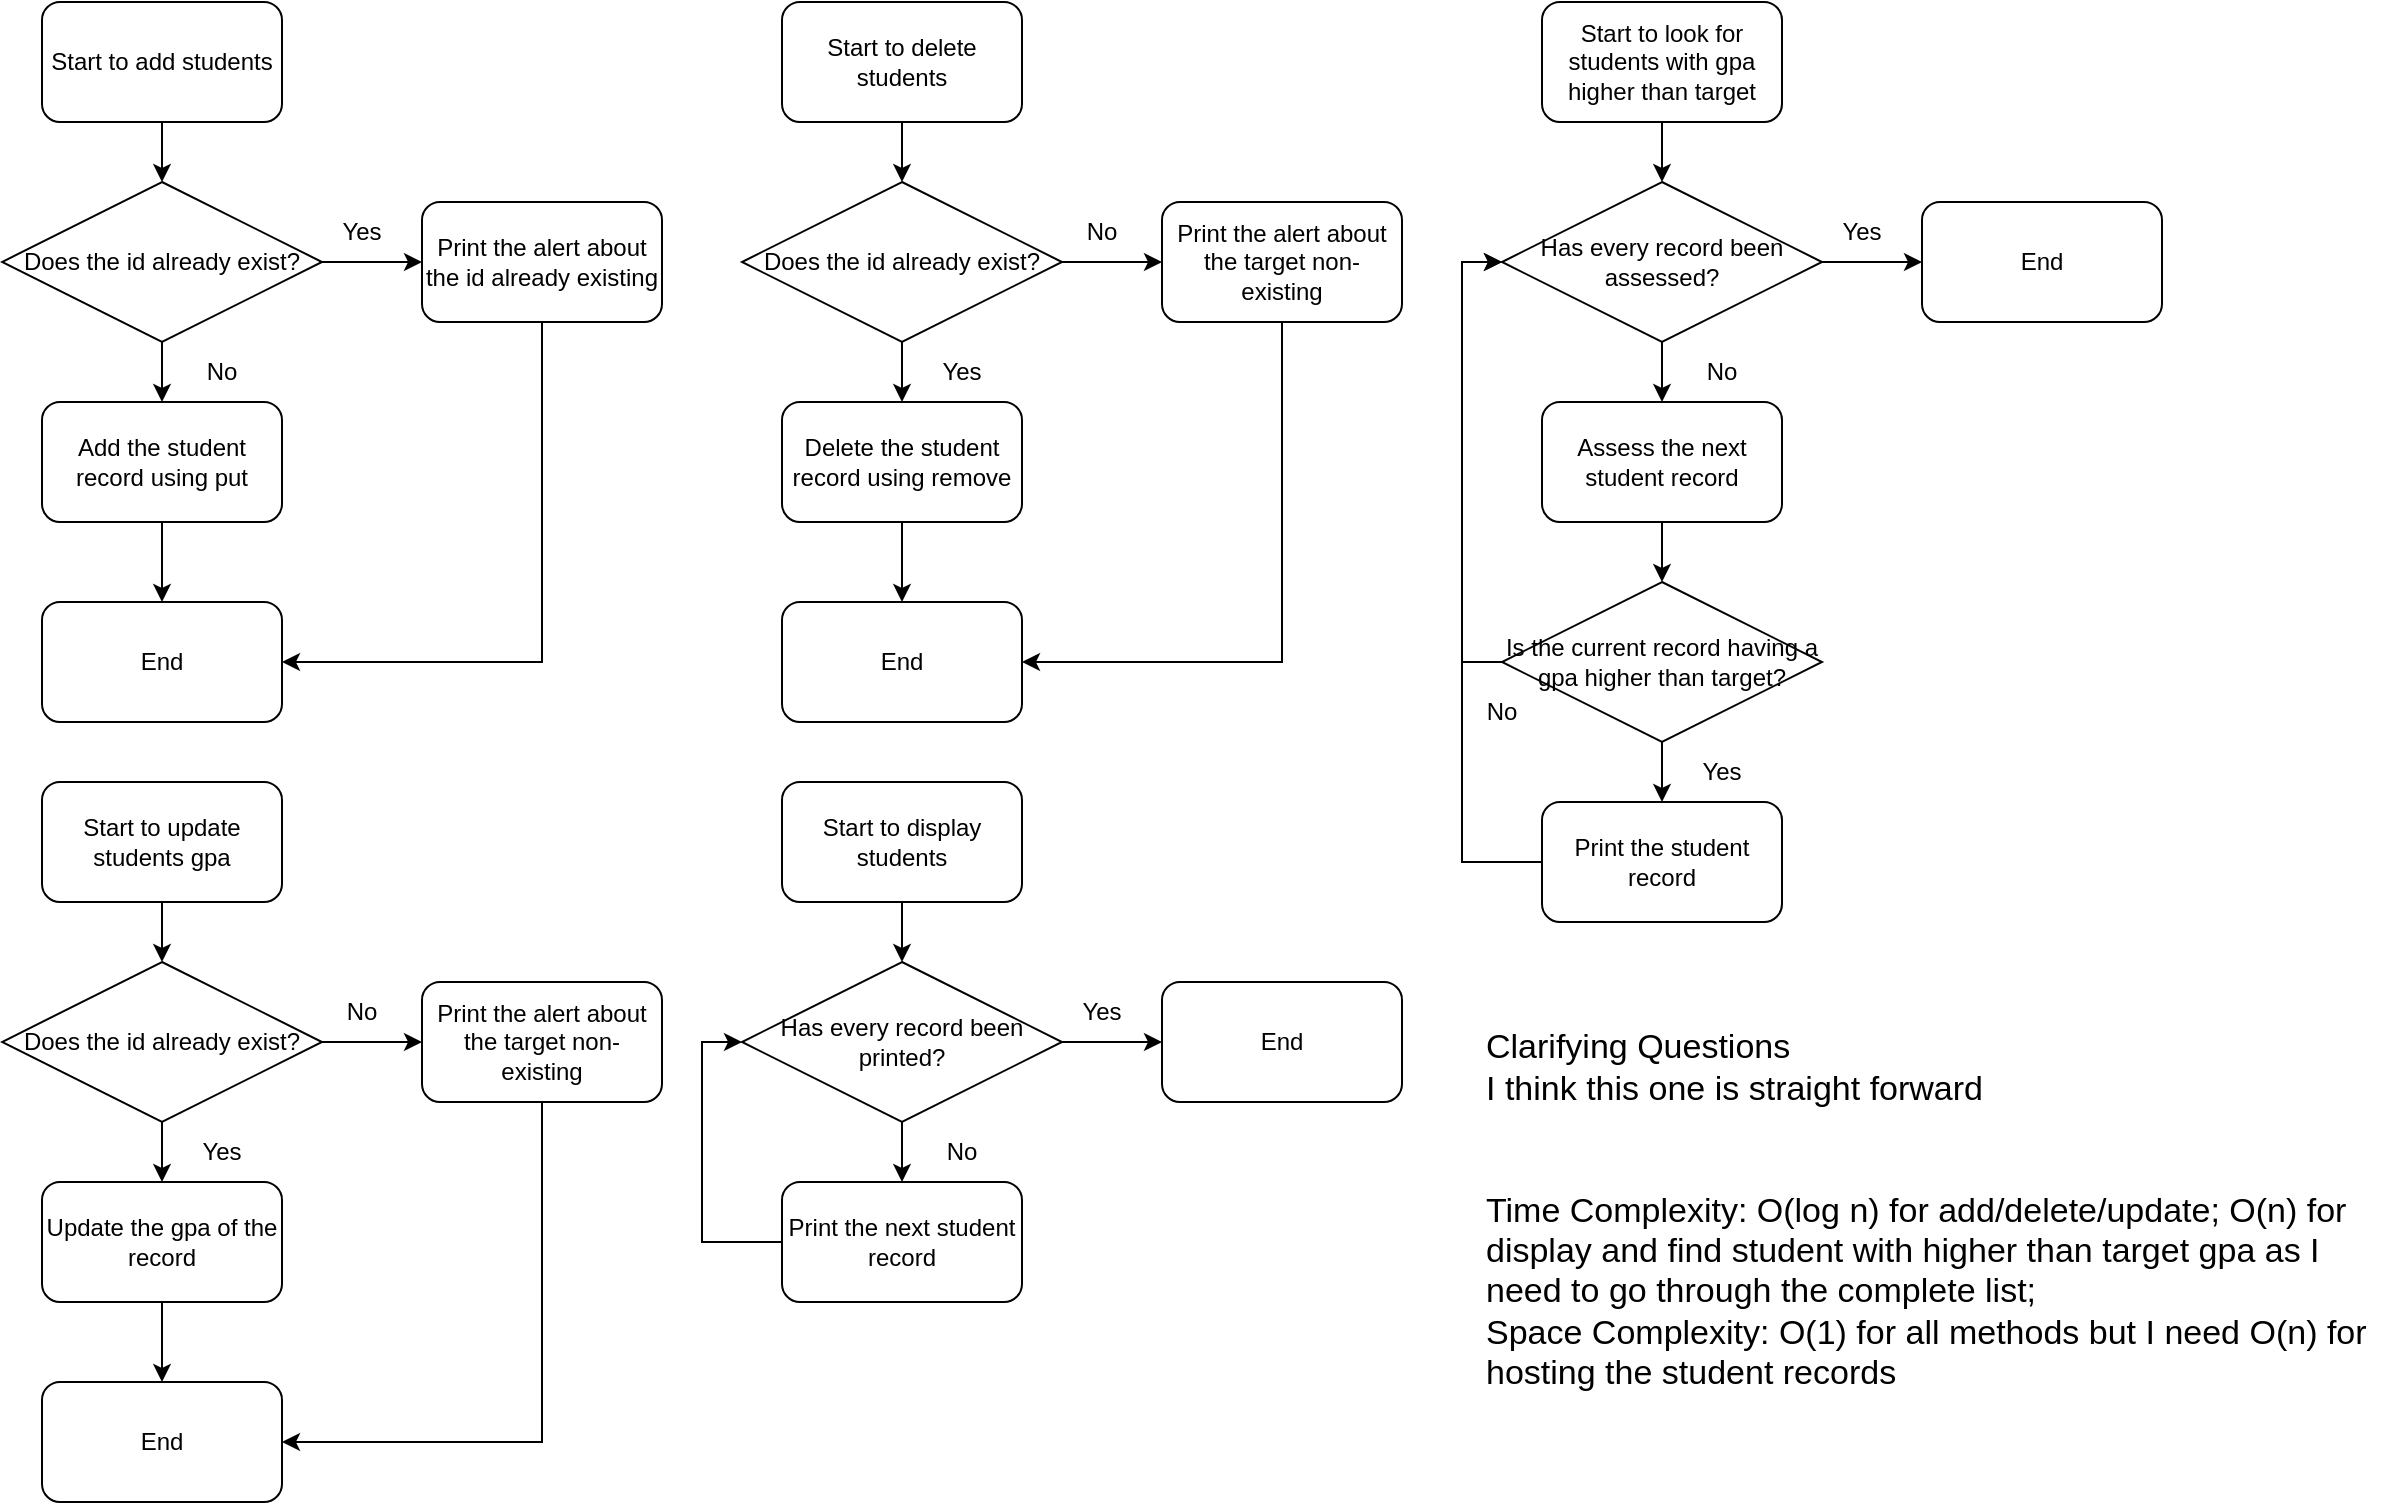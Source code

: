 <mxfile version="24.4.4" type="github">
  <diagram name="Page-1" id="L055mR8C02dLAZMHW5Az">
    <mxGraphModel dx="2412" dy="845" grid="1" gridSize="10" guides="1" tooltips="1" connect="1" arrows="1" fold="1" page="1" pageScale="1" pageWidth="850" pageHeight="1100" math="0" shadow="0">
      <root>
        <mxCell id="0" />
        <mxCell id="1" parent="0" />
        <mxCell id="yzBizzwuF44yqTxVhK1y-10" value="Start to delete students" style="rounded=1;whiteSpace=wrap;html=1;" parent="1" vertex="1">
          <mxGeometry x="250" y="40" width="120" height="60" as="geometry" />
        </mxCell>
        <mxCell id="yzBizzwuF44yqTxVhK1y-11" value="" style="edgeStyle=orthogonalEdgeStyle;rounded=0;orthogonalLoop=1;jettySize=auto;html=1;" parent="1" source="yzBizzwuF44yqTxVhK1y-12" edge="1">
          <mxGeometry relative="1" as="geometry">
            <mxPoint x="310" y="340" as="targetPoint" />
          </mxGeometry>
        </mxCell>
        <mxCell id="yzBizzwuF44yqTxVhK1y-12" value="Delete the student record using remove" style="rounded=1;whiteSpace=wrap;html=1;" parent="1" vertex="1">
          <mxGeometry x="250" y="240" width="120" height="60" as="geometry" />
        </mxCell>
        <mxCell id="yzBizzwuF44yqTxVhK1y-13" value="" style="edgeStyle=orthogonalEdgeStyle;rounded=0;orthogonalLoop=1;jettySize=auto;html=1;" parent="1" edge="1">
          <mxGeometry relative="1" as="geometry">
            <mxPoint x="310" y="400" as="sourcePoint" />
          </mxGeometry>
        </mxCell>
        <mxCell id="yzBizzwuF44yqTxVhK1y-17" value="End" style="whiteSpace=wrap;html=1;rounded=1;" parent="1" vertex="1">
          <mxGeometry x="250" y="340" width="120" height="60" as="geometry" />
        </mxCell>
        <mxCell id="yzBizzwuF44yqTxVhK1y-18" value="" style="edgeStyle=orthogonalEdgeStyle;rounded=0;orthogonalLoop=1;jettySize=auto;html=1;" parent="1" source="yzBizzwuF44yqTxVhK1y-20" target="yzBizzwuF44yqTxVhK1y-12" edge="1">
          <mxGeometry relative="1" as="geometry" />
        </mxCell>
        <mxCell id="yzBizzwuF44yqTxVhK1y-19" value="" style="edgeStyle=orthogonalEdgeStyle;rounded=0;orthogonalLoop=1;jettySize=auto;html=1;" parent="1" source="yzBizzwuF44yqTxVhK1y-20" target="yzBizzwuF44yqTxVhK1y-23" edge="1">
          <mxGeometry relative="1" as="geometry" />
        </mxCell>
        <mxCell id="yzBizzwuF44yqTxVhK1y-20" value="Does the id already exist?" style="rhombus;whiteSpace=wrap;html=1;" parent="1" vertex="1">
          <mxGeometry x="230" y="130" width="160" height="80" as="geometry" />
        </mxCell>
        <mxCell id="yzBizzwuF44yqTxVhK1y-21" value="" style="endArrow=classic;html=1;rounded=0;exitX=0.5;exitY=1;exitDx=0;exitDy=0;entryX=0.5;entryY=0;entryDx=0;entryDy=0;" parent="1" source="yzBizzwuF44yqTxVhK1y-10" target="yzBizzwuF44yqTxVhK1y-20" edge="1">
          <mxGeometry width="50" height="50" relative="1" as="geometry">
            <mxPoint x="430" y="360" as="sourcePoint" />
            <mxPoint x="480" y="310" as="targetPoint" />
          </mxGeometry>
        </mxCell>
        <mxCell id="yzBizzwuF44yqTxVhK1y-22" value="Yes" style="text;html=1;align=center;verticalAlign=middle;whiteSpace=wrap;rounded=0;" parent="1" vertex="1">
          <mxGeometry x="310" y="210" width="60" height="30" as="geometry" />
        </mxCell>
        <mxCell id="yzBizzwuF44yqTxVhK1y-23" value="Print the alert about the target non-existing" style="whiteSpace=wrap;html=1;rounded=1;" parent="1" vertex="1">
          <mxGeometry x="440" y="140" width="120" height="60" as="geometry" />
        </mxCell>
        <mxCell id="yzBizzwuF44yqTxVhK1y-24" value="" style="endArrow=classic;html=1;rounded=0;exitX=0.5;exitY=1;exitDx=0;exitDy=0;entryX=1;entryY=0.5;entryDx=0;entryDy=0;" parent="1" source="yzBizzwuF44yqTxVhK1y-23" target="yzBizzwuF44yqTxVhK1y-17" edge="1">
          <mxGeometry width="50" height="50" relative="1" as="geometry">
            <mxPoint x="430" y="360" as="sourcePoint" />
            <mxPoint x="480" y="310" as="targetPoint" />
            <Array as="points">
              <mxPoint x="500" y="370" />
            </Array>
          </mxGeometry>
        </mxCell>
        <mxCell id="yzBizzwuF44yqTxVhK1y-39" value="No" style="text;html=1;align=center;verticalAlign=middle;whiteSpace=wrap;rounded=0;" parent="1" vertex="1">
          <mxGeometry x="380" y="140" width="60" height="30" as="geometry" />
        </mxCell>
        <mxCell id="yzBizzwuF44yqTxVhK1y-49" value="&lt;font style=&quot;font-size: 17px;&quot;&gt;Clarifying Questions&lt;/font&gt;&lt;div style=&quot;&quot;&gt;&lt;span style=&quot;font-size: 17px;&quot;&gt;I think this one is straight forward&lt;/span&gt;&lt;/div&gt;" style="text;html=1;align=left;verticalAlign=middle;whiteSpace=wrap;rounded=0;" parent="1" vertex="1">
          <mxGeometry x="600" y="530" width="460" height="85" as="geometry" />
        </mxCell>
        <mxCell id="yzBizzwuF44yqTxVhK1y-50" value="&lt;span style=&quot;font-size: 17px;&quot;&gt;Time Complexity: O(log n) for add/delete/update; O(n) for display and find student with higher than target gpa as I need to go through the complete list;&lt;/span&gt;&lt;div&gt;&lt;span style=&quot;font-size: 17px;&quot;&gt;Space Complexity:&amp;nbsp;&lt;/span&gt;&lt;span style=&quot;font-size: 17px; background-color: initial;&quot;&gt;O(1) for&lt;/span&gt;&lt;span style=&quot;font-size: 17px; background-color: initial;&quot;&gt;&amp;nbsp;all methods but I need O(n) for hosting the student records&lt;/span&gt;&lt;/div&gt;" style="text;html=1;align=left;verticalAlign=middle;whiteSpace=wrap;rounded=0;" parent="1" vertex="1">
          <mxGeometry x="600" y="630" width="460" height="110" as="geometry" />
        </mxCell>
        <mxCell id="yzBizzwuF44yqTxVhK1y-51" value="Start to add students" style="rounded=1;whiteSpace=wrap;html=1;" parent="1" vertex="1">
          <mxGeometry x="-120" y="40" width="120" height="60" as="geometry" />
        </mxCell>
        <mxCell id="yzBizzwuF44yqTxVhK1y-52" value="" style="edgeStyle=orthogonalEdgeStyle;rounded=0;orthogonalLoop=1;jettySize=auto;html=1;" parent="1" source="yzBizzwuF44yqTxVhK1y-53" edge="1">
          <mxGeometry relative="1" as="geometry">
            <mxPoint x="-60" y="340" as="targetPoint" />
          </mxGeometry>
        </mxCell>
        <mxCell id="yzBizzwuF44yqTxVhK1y-53" value="Add the student record using put" style="rounded=1;whiteSpace=wrap;html=1;" parent="1" vertex="1">
          <mxGeometry x="-120" y="240" width="120" height="60" as="geometry" />
        </mxCell>
        <mxCell id="yzBizzwuF44yqTxVhK1y-58" value="End" style="whiteSpace=wrap;html=1;rounded=1;" parent="1" vertex="1">
          <mxGeometry x="-120" y="340" width="120" height="60" as="geometry" />
        </mxCell>
        <mxCell id="yzBizzwuF44yqTxVhK1y-59" value="" style="edgeStyle=orthogonalEdgeStyle;rounded=0;orthogonalLoop=1;jettySize=auto;html=1;" parent="1" source="yzBizzwuF44yqTxVhK1y-61" target="yzBizzwuF44yqTxVhK1y-53" edge="1">
          <mxGeometry relative="1" as="geometry" />
        </mxCell>
        <mxCell id="yzBizzwuF44yqTxVhK1y-60" value="" style="edgeStyle=orthogonalEdgeStyle;rounded=0;orthogonalLoop=1;jettySize=auto;html=1;" parent="1" source="yzBizzwuF44yqTxVhK1y-61" target="yzBizzwuF44yqTxVhK1y-64" edge="1">
          <mxGeometry relative="1" as="geometry" />
        </mxCell>
        <mxCell id="yzBizzwuF44yqTxVhK1y-61" value="Does the id already exist?" style="rhombus;whiteSpace=wrap;html=1;" parent="1" vertex="1">
          <mxGeometry x="-140" y="130" width="160" height="80" as="geometry" />
        </mxCell>
        <mxCell id="yzBizzwuF44yqTxVhK1y-62" value="" style="endArrow=classic;html=1;rounded=0;exitX=0.5;exitY=1;exitDx=0;exitDy=0;entryX=0.5;entryY=0;entryDx=0;entryDy=0;" parent="1" source="yzBizzwuF44yqTxVhK1y-51" target="yzBizzwuF44yqTxVhK1y-61" edge="1">
          <mxGeometry width="50" height="50" relative="1" as="geometry">
            <mxPoint x="60" y="360" as="sourcePoint" />
            <mxPoint x="110" y="310" as="targetPoint" />
          </mxGeometry>
        </mxCell>
        <mxCell id="yzBizzwuF44yqTxVhK1y-63" value="No" style="text;html=1;align=center;verticalAlign=middle;whiteSpace=wrap;rounded=0;" parent="1" vertex="1">
          <mxGeometry x="-60" y="210" width="60" height="30" as="geometry" />
        </mxCell>
        <mxCell id="yzBizzwuF44yqTxVhK1y-64" value="Print the alert about the id already existing" style="whiteSpace=wrap;html=1;rounded=1;" parent="1" vertex="1">
          <mxGeometry x="70" y="140" width="120" height="60" as="geometry" />
        </mxCell>
        <mxCell id="yzBizzwuF44yqTxVhK1y-65" value="" style="endArrow=classic;html=1;rounded=0;exitX=0.5;exitY=1;exitDx=0;exitDy=0;entryX=1;entryY=0.5;entryDx=0;entryDy=0;" parent="1" source="yzBizzwuF44yqTxVhK1y-64" target="yzBizzwuF44yqTxVhK1y-58" edge="1">
          <mxGeometry width="50" height="50" relative="1" as="geometry">
            <mxPoint x="60" y="360" as="sourcePoint" />
            <mxPoint x="110" y="310" as="targetPoint" />
            <Array as="points">
              <mxPoint x="130" y="370" />
            </Array>
          </mxGeometry>
        </mxCell>
        <mxCell id="yzBizzwuF44yqTxVhK1y-66" value="Yes" style="text;html=1;align=center;verticalAlign=middle;whiteSpace=wrap;rounded=0;" parent="1" vertex="1">
          <mxGeometry x="10" y="140" width="60" height="30" as="geometry" />
        </mxCell>
        <mxCell id="yzBizzwuF44yqTxVhK1y-68" value="Start to update students gpa" style="rounded=1;whiteSpace=wrap;html=1;" parent="1" vertex="1">
          <mxGeometry x="-120" y="430" width="120" height="60" as="geometry" />
        </mxCell>
        <mxCell id="yzBizzwuF44yqTxVhK1y-69" value="" style="edgeStyle=orthogonalEdgeStyle;rounded=0;orthogonalLoop=1;jettySize=auto;html=1;" parent="1" source="yzBizzwuF44yqTxVhK1y-70" edge="1">
          <mxGeometry relative="1" as="geometry">
            <mxPoint x="-60" y="730" as="targetPoint" />
          </mxGeometry>
        </mxCell>
        <mxCell id="yzBizzwuF44yqTxVhK1y-70" value="Update the gpa of the record" style="rounded=1;whiteSpace=wrap;html=1;" parent="1" vertex="1">
          <mxGeometry x="-120" y="630" width="120" height="60" as="geometry" />
        </mxCell>
        <mxCell id="yzBizzwuF44yqTxVhK1y-71" value="End" style="whiteSpace=wrap;html=1;rounded=1;" parent="1" vertex="1">
          <mxGeometry x="-120" y="730" width="120" height="60" as="geometry" />
        </mxCell>
        <mxCell id="yzBizzwuF44yqTxVhK1y-72" value="" style="edgeStyle=orthogonalEdgeStyle;rounded=0;orthogonalLoop=1;jettySize=auto;html=1;" parent="1" source="yzBizzwuF44yqTxVhK1y-74" target="yzBizzwuF44yqTxVhK1y-70" edge="1">
          <mxGeometry relative="1" as="geometry" />
        </mxCell>
        <mxCell id="yzBizzwuF44yqTxVhK1y-73" value="" style="edgeStyle=orthogonalEdgeStyle;rounded=0;orthogonalLoop=1;jettySize=auto;html=1;" parent="1" source="yzBizzwuF44yqTxVhK1y-74" target="yzBizzwuF44yqTxVhK1y-77" edge="1">
          <mxGeometry relative="1" as="geometry" />
        </mxCell>
        <mxCell id="yzBizzwuF44yqTxVhK1y-74" value="Does the id already exist?" style="rhombus;whiteSpace=wrap;html=1;" parent="1" vertex="1">
          <mxGeometry x="-140" y="520" width="160" height="80" as="geometry" />
        </mxCell>
        <mxCell id="yzBizzwuF44yqTxVhK1y-75" value="" style="endArrow=classic;html=1;rounded=0;exitX=0.5;exitY=1;exitDx=0;exitDy=0;entryX=0.5;entryY=0;entryDx=0;entryDy=0;" parent="1" source="yzBizzwuF44yqTxVhK1y-68" target="yzBizzwuF44yqTxVhK1y-74" edge="1">
          <mxGeometry width="50" height="50" relative="1" as="geometry">
            <mxPoint x="60" y="750" as="sourcePoint" />
            <mxPoint x="110" y="700" as="targetPoint" />
          </mxGeometry>
        </mxCell>
        <mxCell id="yzBizzwuF44yqTxVhK1y-76" value="Yes" style="text;html=1;align=center;verticalAlign=middle;whiteSpace=wrap;rounded=0;" parent="1" vertex="1">
          <mxGeometry x="-60" y="600" width="60" height="30" as="geometry" />
        </mxCell>
        <mxCell id="yzBizzwuF44yqTxVhK1y-77" value="Print the alert about the target non-existing" style="whiteSpace=wrap;html=1;rounded=1;" parent="1" vertex="1">
          <mxGeometry x="70" y="530" width="120" height="60" as="geometry" />
        </mxCell>
        <mxCell id="yzBizzwuF44yqTxVhK1y-78" value="" style="endArrow=classic;html=1;rounded=0;exitX=0.5;exitY=1;exitDx=0;exitDy=0;entryX=1;entryY=0.5;entryDx=0;entryDy=0;" parent="1" source="yzBizzwuF44yqTxVhK1y-77" target="yzBizzwuF44yqTxVhK1y-71" edge="1">
          <mxGeometry width="50" height="50" relative="1" as="geometry">
            <mxPoint x="60" y="750" as="sourcePoint" />
            <mxPoint x="110" y="700" as="targetPoint" />
            <Array as="points">
              <mxPoint x="130" y="760" />
            </Array>
          </mxGeometry>
        </mxCell>
        <mxCell id="yzBizzwuF44yqTxVhK1y-79" value="No" style="text;html=1;align=center;verticalAlign=middle;whiteSpace=wrap;rounded=0;" parent="1" vertex="1">
          <mxGeometry x="10" y="530" width="60" height="30" as="geometry" />
        </mxCell>
        <mxCell id="yzBizzwuF44yqTxVhK1y-80" value="Start to display students" style="rounded=1;whiteSpace=wrap;html=1;" parent="1" vertex="1">
          <mxGeometry x="250" y="430" width="120" height="60" as="geometry" />
        </mxCell>
        <mxCell id="yzBizzwuF44yqTxVhK1y-82" value="Print the next student record" style="rounded=1;whiteSpace=wrap;html=1;" parent="1" vertex="1">
          <mxGeometry x="250" y="630" width="120" height="60" as="geometry" />
        </mxCell>
        <mxCell id="yzBizzwuF44yqTxVhK1y-84" value="" style="edgeStyle=orthogonalEdgeStyle;rounded=0;orthogonalLoop=1;jettySize=auto;html=1;" parent="1" source="yzBizzwuF44yqTxVhK1y-86" target="yzBizzwuF44yqTxVhK1y-82" edge="1">
          <mxGeometry relative="1" as="geometry" />
        </mxCell>
        <mxCell id="yzBizzwuF44yqTxVhK1y-85" value="" style="edgeStyle=orthogonalEdgeStyle;rounded=0;orthogonalLoop=1;jettySize=auto;html=1;" parent="1" source="yzBizzwuF44yqTxVhK1y-86" target="yzBizzwuF44yqTxVhK1y-89" edge="1">
          <mxGeometry relative="1" as="geometry" />
        </mxCell>
        <mxCell id="yzBizzwuF44yqTxVhK1y-86" value="Has every record been printed?" style="rhombus;whiteSpace=wrap;html=1;" parent="1" vertex="1">
          <mxGeometry x="230" y="520" width="160" height="80" as="geometry" />
        </mxCell>
        <mxCell id="yzBizzwuF44yqTxVhK1y-87" value="" style="endArrow=classic;html=1;rounded=0;exitX=0.5;exitY=1;exitDx=0;exitDy=0;entryX=0.5;entryY=0;entryDx=0;entryDy=0;" parent="1" source="yzBizzwuF44yqTxVhK1y-80" target="yzBizzwuF44yqTxVhK1y-86" edge="1">
          <mxGeometry width="50" height="50" relative="1" as="geometry">
            <mxPoint x="430" y="750" as="sourcePoint" />
            <mxPoint x="480" y="700" as="targetPoint" />
          </mxGeometry>
        </mxCell>
        <mxCell id="yzBizzwuF44yqTxVhK1y-88" value="No" style="text;html=1;align=center;verticalAlign=middle;whiteSpace=wrap;rounded=0;" parent="1" vertex="1">
          <mxGeometry x="310" y="600" width="60" height="30" as="geometry" />
        </mxCell>
        <mxCell id="yzBizzwuF44yqTxVhK1y-89" value="End" style="whiteSpace=wrap;html=1;rounded=1;" parent="1" vertex="1">
          <mxGeometry x="440" y="530" width="120" height="60" as="geometry" />
        </mxCell>
        <mxCell id="yzBizzwuF44yqTxVhK1y-91" value="Yes" style="text;html=1;align=center;verticalAlign=middle;whiteSpace=wrap;rounded=0;" parent="1" vertex="1">
          <mxGeometry x="380" y="530" width="60" height="30" as="geometry" />
        </mxCell>
        <mxCell id="yzBizzwuF44yqTxVhK1y-92" value="" style="endArrow=classic;html=1;rounded=0;exitX=0;exitY=0.5;exitDx=0;exitDy=0;entryX=0;entryY=0.5;entryDx=0;entryDy=0;" parent="1" source="yzBizzwuF44yqTxVhK1y-82" target="yzBizzwuF44yqTxVhK1y-86" edge="1">
          <mxGeometry width="50" height="50" relative="1" as="geometry">
            <mxPoint x="400" y="440" as="sourcePoint" />
            <mxPoint x="450" y="390" as="targetPoint" />
            <Array as="points">
              <mxPoint x="230" y="660" />
              <mxPoint x="210" y="660" />
              <mxPoint x="210" y="610" />
              <mxPoint x="210" y="560" />
            </Array>
          </mxGeometry>
        </mxCell>
        <mxCell id="yzBizzwuF44yqTxVhK1y-93" value="Start to look for students with gpa higher than target" style="rounded=1;whiteSpace=wrap;html=1;" parent="1" vertex="1">
          <mxGeometry x="630" y="40" width="120" height="60" as="geometry" />
        </mxCell>
        <mxCell id="yzBizzwuF44yqTxVhK1y-106" value="" style="edgeStyle=orthogonalEdgeStyle;rounded=0;orthogonalLoop=1;jettySize=auto;html=1;" parent="1" source="yzBizzwuF44yqTxVhK1y-94" target="yzBizzwuF44yqTxVhK1y-105" edge="1">
          <mxGeometry relative="1" as="geometry" />
        </mxCell>
        <mxCell id="yzBizzwuF44yqTxVhK1y-94" value="Assess the next student record" style="rounded=1;whiteSpace=wrap;html=1;" parent="1" vertex="1">
          <mxGeometry x="630" y="240" width="120" height="60" as="geometry" />
        </mxCell>
        <mxCell id="yzBizzwuF44yqTxVhK1y-96" value="" style="edgeStyle=orthogonalEdgeStyle;rounded=0;orthogonalLoop=1;jettySize=auto;html=1;" parent="1" source="yzBizzwuF44yqTxVhK1y-98" target="yzBizzwuF44yqTxVhK1y-94" edge="1">
          <mxGeometry relative="1" as="geometry" />
        </mxCell>
        <mxCell id="yzBizzwuF44yqTxVhK1y-97" value="" style="edgeStyle=orthogonalEdgeStyle;rounded=0;orthogonalLoop=1;jettySize=auto;html=1;" parent="1" source="yzBizzwuF44yqTxVhK1y-98" target="yzBizzwuF44yqTxVhK1y-101" edge="1">
          <mxGeometry relative="1" as="geometry" />
        </mxCell>
        <mxCell id="yzBizzwuF44yqTxVhK1y-98" value="Has every record been assessed?" style="rhombus;whiteSpace=wrap;html=1;" parent="1" vertex="1">
          <mxGeometry x="610" y="130" width="160" height="80" as="geometry" />
        </mxCell>
        <mxCell id="yzBizzwuF44yqTxVhK1y-99" value="" style="endArrow=classic;html=1;rounded=0;exitX=0.5;exitY=1;exitDx=0;exitDy=0;entryX=0.5;entryY=0;entryDx=0;entryDy=0;" parent="1" source="yzBizzwuF44yqTxVhK1y-93" target="yzBizzwuF44yqTxVhK1y-98" edge="1">
          <mxGeometry width="50" height="50" relative="1" as="geometry">
            <mxPoint x="810" y="360" as="sourcePoint" />
            <mxPoint x="860" y="310" as="targetPoint" />
          </mxGeometry>
        </mxCell>
        <mxCell id="yzBizzwuF44yqTxVhK1y-100" value="No" style="text;html=1;align=center;verticalAlign=middle;whiteSpace=wrap;rounded=0;" parent="1" vertex="1">
          <mxGeometry x="690" y="210" width="60" height="30" as="geometry" />
        </mxCell>
        <mxCell id="yzBizzwuF44yqTxVhK1y-101" value="End" style="whiteSpace=wrap;html=1;rounded=1;" parent="1" vertex="1">
          <mxGeometry x="820" y="140" width="120" height="60" as="geometry" />
        </mxCell>
        <mxCell id="yzBizzwuF44yqTxVhK1y-103" value="Yes" style="text;html=1;align=center;verticalAlign=middle;whiteSpace=wrap;rounded=0;" parent="1" vertex="1">
          <mxGeometry x="760" y="140" width="60" height="30" as="geometry" />
        </mxCell>
        <mxCell id="yzBizzwuF44yqTxVhK1y-108" value="" style="edgeStyle=orthogonalEdgeStyle;rounded=0;orthogonalLoop=1;jettySize=auto;html=1;" parent="1" source="yzBizzwuF44yqTxVhK1y-105" target="yzBizzwuF44yqTxVhK1y-107" edge="1">
          <mxGeometry relative="1" as="geometry" />
        </mxCell>
        <mxCell id="yzBizzwuF44yqTxVhK1y-105" value="Is the current record having a gpa higher than target?" style="rhombus;whiteSpace=wrap;html=1;" parent="1" vertex="1">
          <mxGeometry x="610" y="330" width="160" height="80" as="geometry" />
        </mxCell>
        <mxCell id="yzBizzwuF44yqTxVhK1y-107" value="Print the student record" style="rounded=1;whiteSpace=wrap;html=1;" parent="1" vertex="1">
          <mxGeometry x="630" y="440" width="120" height="60" as="geometry" />
        </mxCell>
        <mxCell id="yzBizzwuF44yqTxVhK1y-109" value="Yes" style="text;html=1;align=center;verticalAlign=middle;whiteSpace=wrap;rounded=0;" parent="1" vertex="1">
          <mxGeometry x="690" y="410" width="60" height="30" as="geometry" />
        </mxCell>
        <mxCell id="yzBizzwuF44yqTxVhK1y-110" value="" style="endArrow=classic;html=1;rounded=0;exitX=0;exitY=0.5;exitDx=0;exitDy=0;entryX=0;entryY=0.5;entryDx=0;entryDy=0;" parent="1" source="yzBizzwuF44yqTxVhK1y-105" target="yzBizzwuF44yqTxVhK1y-98" edge="1">
          <mxGeometry width="50" height="50" relative="1" as="geometry">
            <mxPoint x="400" y="340" as="sourcePoint" />
            <mxPoint x="450" y="290" as="targetPoint" />
            <Array as="points">
              <mxPoint x="590" y="370" />
              <mxPoint x="590" y="270" />
              <mxPoint x="590" y="170" />
            </Array>
          </mxGeometry>
        </mxCell>
        <mxCell id="yzBizzwuF44yqTxVhK1y-111" value="No" style="text;html=1;align=center;verticalAlign=middle;whiteSpace=wrap;rounded=0;" parent="1" vertex="1">
          <mxGeometry x="580" y="380" width="60" height="30" as="geometry" />
        </mxCell>
        <mxCell id="yzBizzwuF44yqTxVhK1y-112" value="" style="endArrow=classic;html=1;rounded=0;exitX=0;exitY=0.5;exitDx=0;exitDy=0;entryX=0;entryY=0.5;entryDx=0;entryDy=0;" parent="1" source="yzBizzwuF44yqTxVhK1y-107" target="yzBizzwuF44yqTxVhK1y-98" edge="1">
          <mxGeometry width="50" height="50" relative="1" as="geometry">
            <mxPoint x="400" y="340" as="sourcePoint" />
            <mxPoint x="450" y="290" as="targetPoint" />
            <Array as="points">
              <mxPoint x="590" y="470" />
              <mxPoint x="590" y="330" />
              <mxPoint x="590" y="170" />
            </Array>
          </mxGeometry>
        </mxCell>
      </root>
    </mxGraphModel>
  </diagram>
</mxfile>
